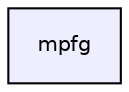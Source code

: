 digraph G {
  compound=true
  node [ fontsize="10", fontname="Helvetica"];
  edge [ labelfontsize="10", labelfontname="Helvetica"];
  dir_a1c9c5cd095ac3d5ae5ae551082fe7dc [shape=box, label="mpfg", style="filled", fillcolor="#eeeeff", pencolor="black", URL="dir_a1c9c5cd095ac3d5ae5ae551082fe7dc.html"];
}
